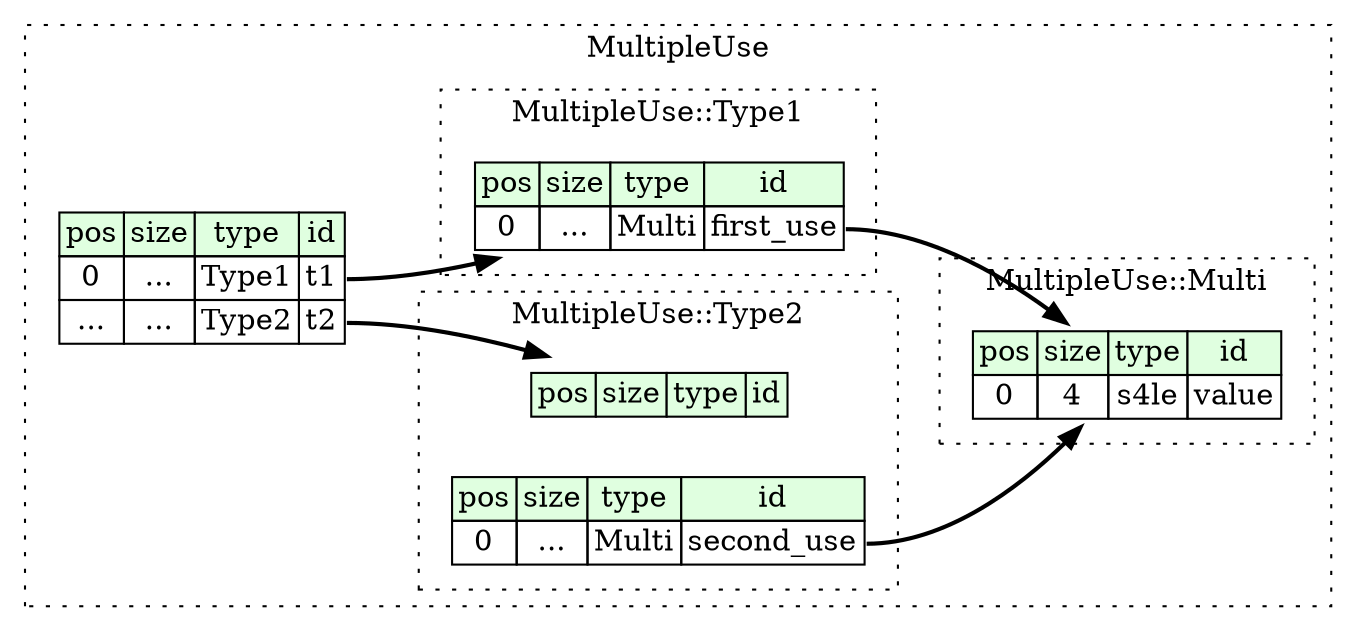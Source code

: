 digraph {
	rankdir=LR;
	node [shape=plaintext];
	subgraph cluster__multiple_use {
		label="MultipleUse";
		graph[style=dotted];

		multiple_use__seq [label=<<TABLE BORDER="0" CELLBORDER="1" CELLSPACING="0">
			<TR><TD BGCOLOR="#E0FFE0">pos</TD><TD BGCOLOR="#E0FFE0">size</TD><TD BGCOLOR="#E0FFE0">type</TD><TD BGCOLOR="#E0FFE0">id</TD></TR>
			<TR><TD PORT="t1_pos">0</TD><TD PORT="t1_size">...</TD><TD>Type1</TD><TD PORT="t1_type">t1</TD></TR>
			<TR><TD PORT="t2_pos">...</TD><TD PORT="t2_size">...</TD><TD>Type2</TD><TD PORT="t2_type">t2</TD></TR>
		</TABLE>>];
		subgraph cluster__multi {
			label="MultipleUse::Multi";
			graph[style=dotted];

			multi__seq [label=<<TABLE BORDER="0" CELLBORDER="1" CELLSPACING="0">
				<TR><TD BGCOLOR="#E0FFE0">pos</TD><TD BGCOLOR="#E0FFE0">size</TD><TD BGCOLOR="#E0FFE0">type</TD><TD BGCOLOR="#E0FFE0">id</TD></TR>
				<TR><TD PORT="value_pos">0</TD><TD PORT="value_size">4</TD><TD>s4le</TD><TD PORT="value_type">value</TD></TR>
			</TABLE>>];
		}
		subgraph cluster__type_1 {
			label="MultipleUse::Type1";
			graph[style=dotted];

			type_1__seq [label=<<TABLE BORDER="0" CELLBORDER="1" CELLSPACING="0">
				<TR><TD BGCOLOR="#E0FFE0">pos</TD><TD BGCOLOR="#E0FFE0">size</TD><TD BGCOLOR="#E0FFE0">type</TD><TD BGCOLOR="#E0FFE0">id</TD></TR>
				<TR><TD PORT="first_use_pos">0</TD><TD PORT="first_use_size">...</TD><TD>Multi</TD><TD PORT="first_use_type">first_use</TD></TR>
			</TABLE>>];
		}
		subgraph cluster__type_2 {
			label="MultipleUse::Type2";
			graph[style=dotted];

			type_2__seq [label=<<TABLE BORDER="0" CELLBORDER="1" CELLSPACING="0">
				<TR><TD BGCOLOR="#E0FFE0">pos</TD><TD BGCOLOR="#E0FFE0">size</TD><TD BGCOLOR="#E0FFE0">type</TD><TD BGCOLOR="#E0FFE0">id</TD></TR>
			</TABLE>>];
			type_2__inst__second_use [label=<<TABLE BORDER="0" CELLBORDER="1" CELLSPACING="0">
				<TR><TD BGCOLOR="#E0FFE0">pos</TD><TD BGCOLOR="#E0FFE0">size</TD><TD BGCOLOR="#E0FFE0">type</TD><TD BGCOLOR="#E0FFE0">id</TD></TR>
				<TR><TD PORT="second_use_pos">0</TD><TD PORT="second_use_size">...</TD><TD>Multi</TD><TD PORT="second_use_type">second_use</TD></TR>
			</TABLE>>];
		}
	}
	multiple_use__seq:t1_type -> type_1__seq [style=bold];
	multiple_use__seq:t2_type -> type_2__seq [style=bold];
	type_1__seq:first_use_type -> multi__seq [style=bold];
	type_2__inst__second_use:second_use_type -> multi__seq [style=bold];
}
